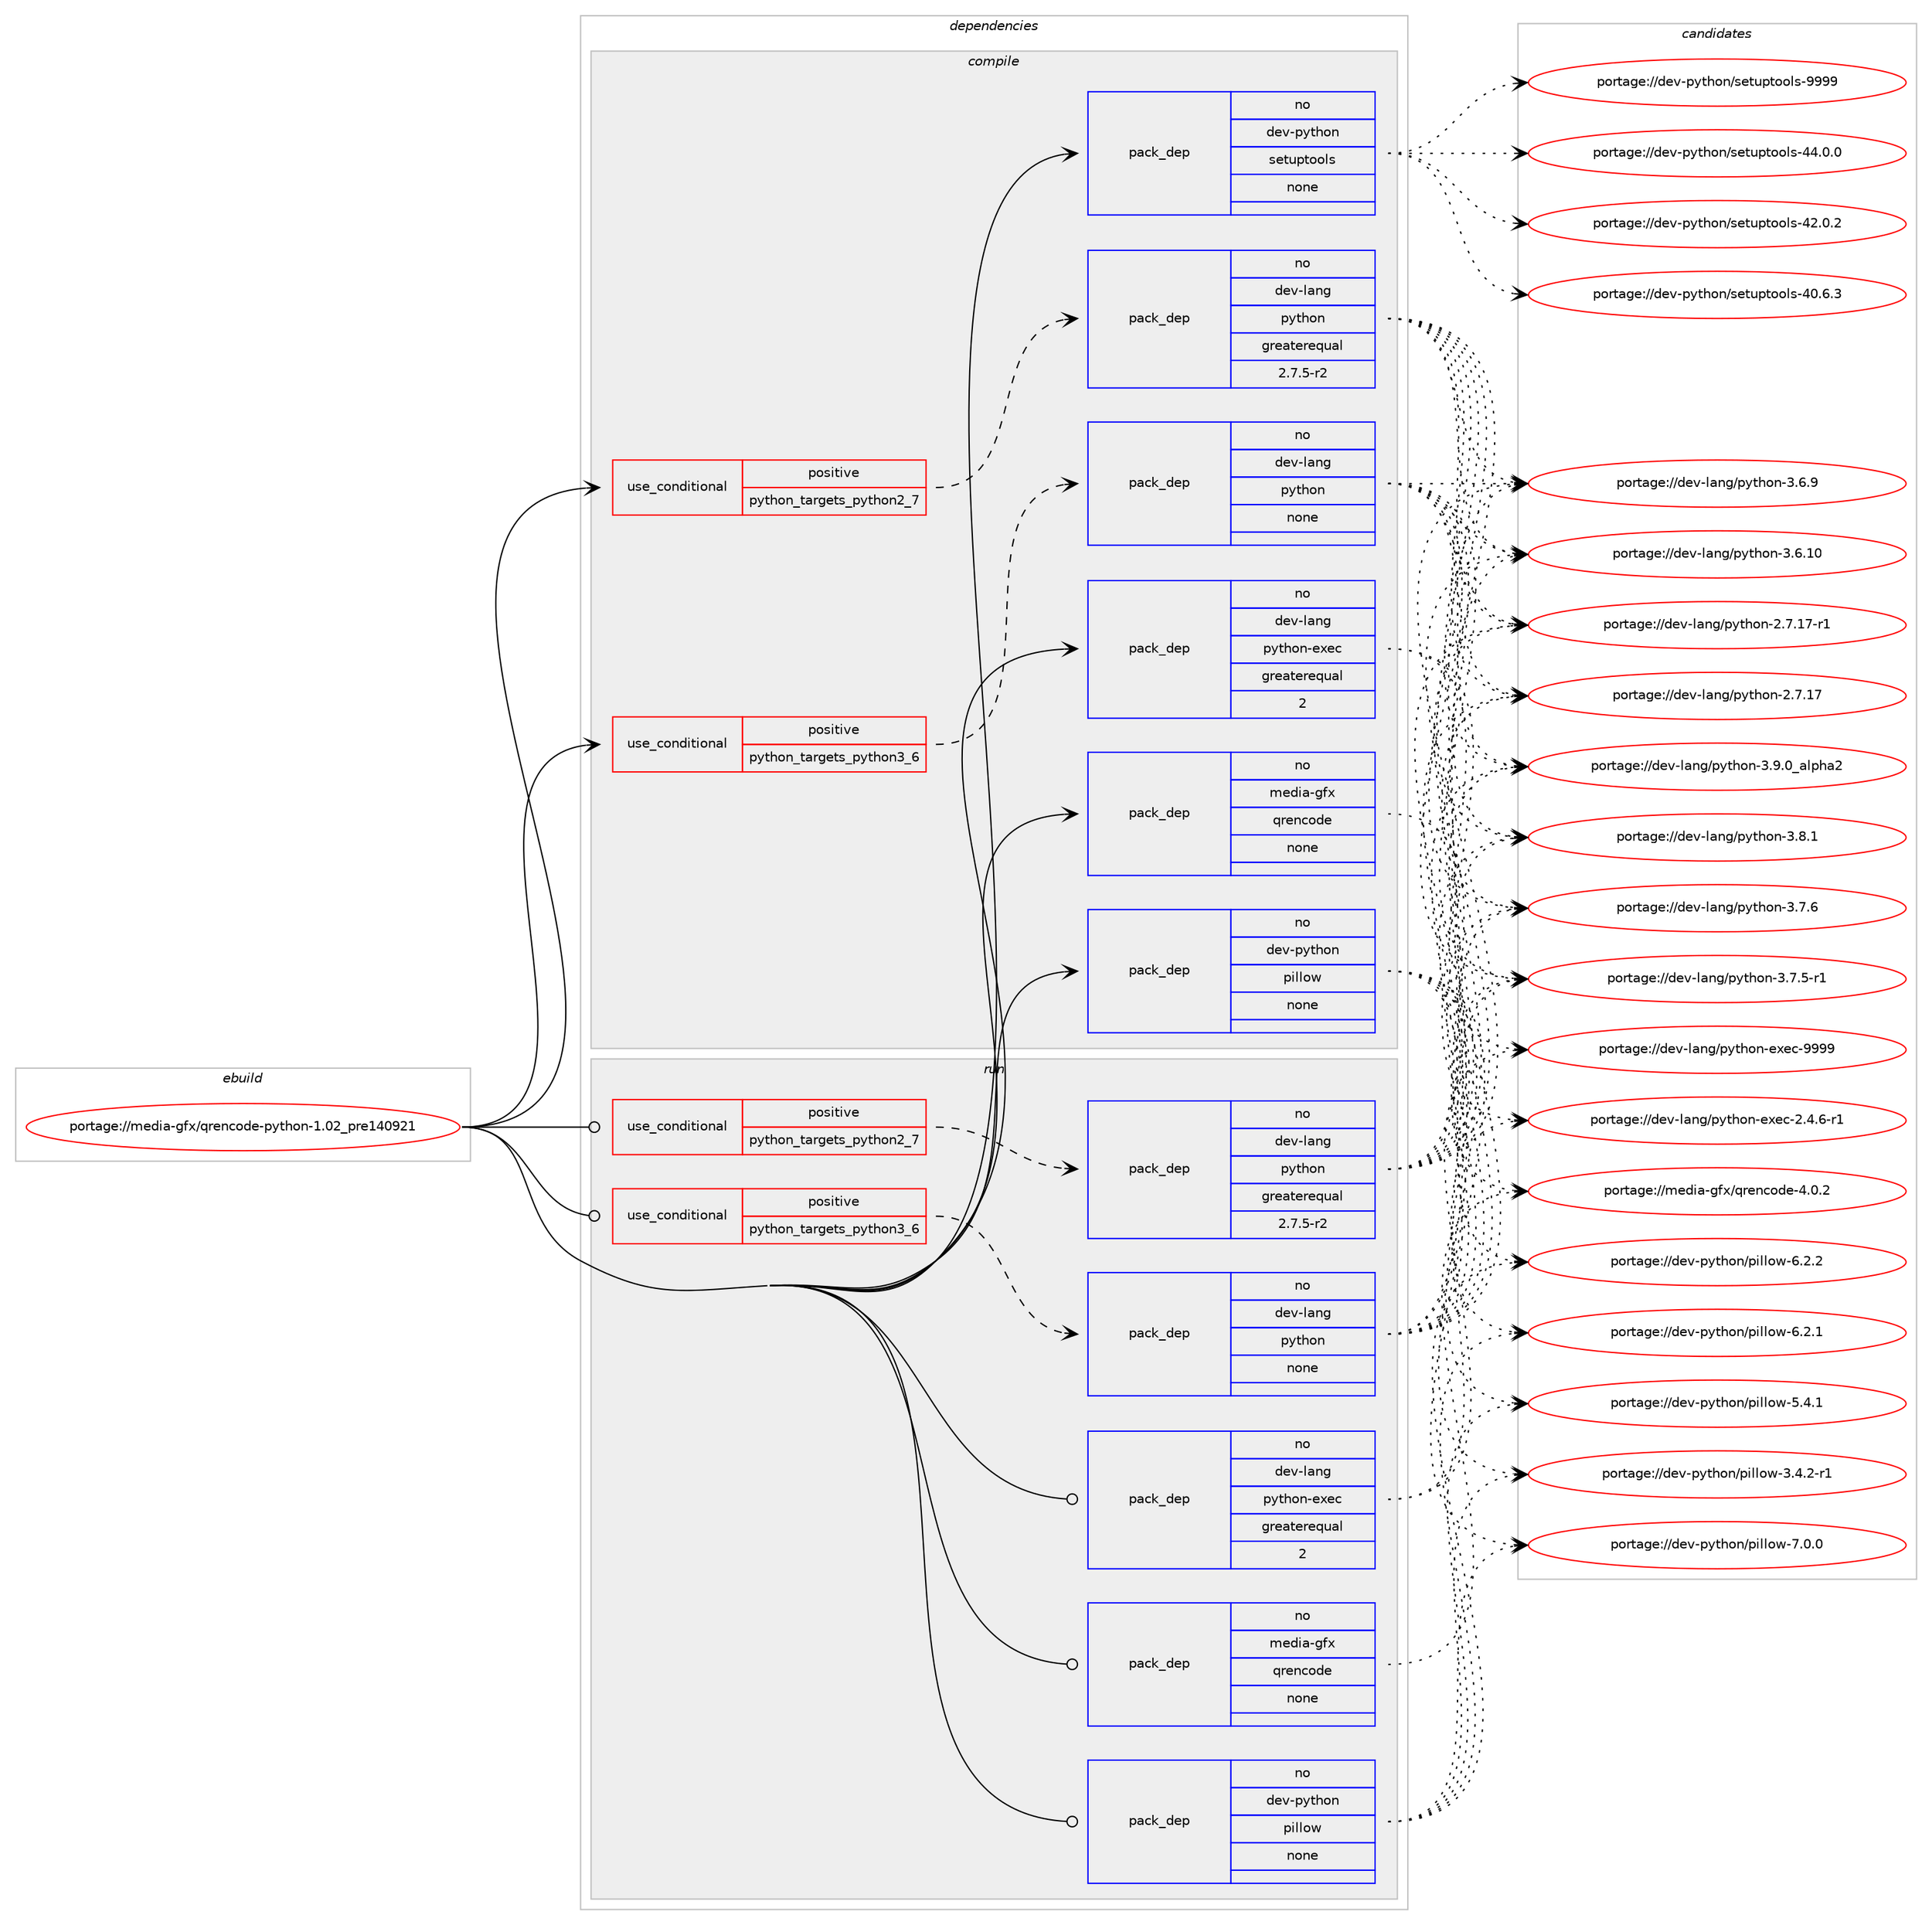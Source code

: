 digraph prolog {

# *************
# Graph options
# *************

newrank=true;
concentrate=true;
compound=true;
graph [rankdir=LR,fontname=Helvetica,fontsize=10,ranksep=1.5];#, ranksep=2.5, nodesep=0.2];
edge  [arrowhead=vee];
node  [fontname=Helvetica,fontsize=10];

# **********
# The ebuild
# **********

subgraph cluster_leftcol {
color=gray;
rank=same;
label=<<i>ebuild</i>>;
id [label="portage://media-gfx/qrencode-python-1.02_pre140921", color=red, width=4, href="../media-gfx/qrencode-python-1.02_pre140921.svg"];
}

# ****************
# The dependencies
# ****************

subgraph cluster_midcol {
color=gray;
label=<<i>dependencies</i>>;
subgraph cluster_compile {
fillcolor="#eeeeee";
style=filled;
label=<<i>compile</i>>;
subgraph cond50051 {
dependency218258 [label=<<TABLE BORDER="0" CELLBORDER="1" CELLSPACING="0" CELLPADDING="4"><TR><TD ROWSPAN="3" CELLPADDING="10">use_conditional</TD></TR><TR><TD>positive</TD></TR><TR><TD>python_targets_python2_7</TD></TR></TABLE>>, shape=none, color=red];
subgraph pack164823 {
dependency218259 [label=<<TABLE BORDER="0" CELLBORDER="1" CELLSPACING="0" CELLPADDING="4" WIDTH="220"><TR><TD ROWSPAN="6" CELLPADDING="30">pack_dep</TD></TR><TR><TD WIDTH="110">no</TD></TR><TR><TD>dev-lang</TD></TR><TR><TD>python</TD></TR><TR><TD>greaterequal</TD></TR><TR><TD>2.7.5-r2</TD></TR></TABLE>>, shape=none, color=blue];
}
dependency218258:e -> dependency218259:w [weight=20,style="dashed",arrowhead="vee"];
}
id:e -> dependency218258:w [weight=20,style="solid",arrowhead="vee"];
subgraph cond50052 {
dependency218260 [label=<<TABLE BORDER="0" CELLBORDER="1" CELLSPACING="0" CELLPADDING="4"><TR><TD ROWSPAN="3" CELLPADDING="10">use_conditional</TD></TR><TR><TD>positive</TD></TR><TR><TD>python_targets_python3_6</TD></TR></TABLE>>, shape=none, color=red];
subgraph pack164824 {
dependency218261 [label=<<TABLE BORDER="0" CELLBORDER="1" CELLSPACING="0" CELLPADDING="4" WIDTH="220"><TR><TD ROWSPAN="6" CELLPADDING="30">pack_dep</TD></TR><TR><TD WIDTH="110">no</TD></TR><TR><TD>dev-lang</TD></TR><TR><TD>python</TD></TR><TR><TD>none</TD></TR><TR><TD></TD></TR></TABLE>>, shape=none, color=blue];
}
dependency218260:e -> dependency218261:w [weight=20,style="dashed",arrowhead="vee"];
}
id:e -> dependency218260:w [weight=20,style="solid",arrowhead="vee"];
subgraph pack164825 {
dependency218262 [label=<<TABLE BORDER="0" CELLBORDER="1" CELLSPACING="0" CELLPADDING="4" WIDTH="220"><TR><TD ROWSPAN="6" CELLPADDING="30">pack_dep</TD></TR><TR><TD WIDTH="110">no</TD></TR><TR><TD>dev-lang</TD></TR><TR><TD>python-exec</TD></TR><TR><TD>greaterequal</TD></TR><TR><TD>2</TD></TR></TABLE>>, shape=none, color=blue];
}
id:e -> dependency218262:w [weight=20,style="solid",arrowhead="vee"];
subgraph pack164826 {
dependency218263 [label=<<TABLE BORDER="0" CELLBORDER="1" CELLSPACING="0" CELLPADDING="4" WIDTH="220"><TR><TD ROWSPAN="6" CELLPADDING="30">pack_dep</TD></TR><TR><TD WIDTH="110">no</TD></TR><TR><TD>dev-python</TD></TR><TR><TD>pillow</TD></TR><TR><TD>none</TD></TR><TR><TD></TD></TR></TABLE>>, shape=none, color=blue];
}
id:e -> dependency218263:w [weight=20,style="solid",arrowhead="vee"];
subgraph pack164827 {
dependency218264 [label=<<TABLE BORDER="0" CELLBORDER="1" CELLSPACING="0" CELLPADDING="4" WIDTH="220"><TR><TD ROWSPAN="6" CELLPADDING="30">pack_dep</TD></TR><TR><TD WIDTH="110">no</TD></TR><TR><TD>dev-python</TD></TR><TR><TD>setuptools</TD></TR><TR><TD>none</TD></TR><TR><TD></TD></TR></TABLE>>, shape=none, color=blue];
}
id:e -> dependency218264:w [weight=20,style="solid",arrowhead="vee"];
subgraph pack164828 {
dependency218265 [label=<<TABLE BORDER="0" CELLBORDER="1" CELLSPACING="0" CELLPADDING="4" WIDTH="220"><TR><TD ROWSPAN="6" CELLPADDING="30">pack_dep</TD></TR><TR><TD WIDTH="110">no</TD></TR><TR><TD>media-gfx</TD></TR><TR><TD>qrencode</TD></TR><TR><TD>none</TD></TR><TR><TD></TD></TR></TABLE>>, shape=none, color=blue];
}
id:e -> dependency218265:w [weight=20,style="solid",arrowhead="vee"];
}
subgraph cluster_compileandrun {
fillcolor="#eeeeee";
style=filled;
label=<<i>compile and run</i>>;
}
subgraph cluster_run {
fillcolor="#eeeeee";
style=filled;
label=<<i>run</i>>;
subgraph cond50053 {
dependency218266 [label=<<TABLE BORDER="0" CELLBORDER="1" CELLSPACING="0" CELLPADDING="4"><TR><TD ROWSPAN="3" CELLPADDING="10">use_conditional</TD></TR><TR><TD>positive</TD></TR><TR><TD>python_targets_python2_7</TD></TR></TABLE>>, shape=none, color=red];
subgraph pack164829 {
dependency218267 [label=<<TABLE BORDER="0" CELLBORDER="1" CELLSPACING="0" CELLPADDING="4" WIDTH="220"><TR><TD ROWSPAN="6" CELLPADDING="30">pack_dep</TD></TR><TR><TD WIDTH="110">no</TD></TR><TR><TD>dev-lang</TD></TR><TR><TD>python</TD></TR><TR><TD>greaterequal</TD></TR><TR><TD>2.7.5-r2</TD></TR></TABLE>>, shape=none, color=blue];
}
dependency218266:e -> dependency218267:w [weight=20,style="dashed",arrowhead="vee"];
}
id:e -> dependency218266:w [weight=20,style="solid",arrowhead="odot"];
subgraph cond50054 {
dependency218268 [label=<<TABLE BORDER="0" CELLBORDER="1" CELLSPACING="0" CELLPADDING="4"><TR><TD ROWSPAN="3" CELLPADDING="10">use_conditional</TD></TR><TR><TD>positive</TD></TR><TR><TD>python_targets_python3_6</TD></TR></TABLE>>, shape=none, color=red];
subgraph pack164830 {
dependency218269 [label=<<TABLE BORDER="0" CELLBORDER="1" CELLSPACING="0" CELLPADDING="4" WIDTH="220"><TR><TD ROWSPAN="6" CELLPADDING="30">pack_dep</TD></TR><TR><TD WIDTH="110">no</TD></TR><TR><TD>dev-lang</TD></TR><TR><TD>python</TD></TR><TR><TD>none</TD></TR><TR><TD></TD></TR></TABLE>>, shape=none, color=blue];
}
dependency218268:e -> dependency218269:w [weight=20,style="dashed",arrowhead="vee"];
}
id:e -> dependency218268:w [weight=20,style="solid",arrowhead="odot"];
subgraph pack164831 {
dependency218270 [label=<<TABLE BORDER="0" CELLBORDER="1" CELLSPACING="0" CELLPADDING="4" WIDTH="220"><TR><TD ROWSPAN="6" CELLPADDING="30">pack_dep</TD></TR><TR><TD WIDTH="110">no</TD></TR><TR><TD>dev-lang</TD></TR><TR><TD>python-exec</TD></TR><TR><TD>greaterequal</TD></TR><TR><TD>2</TD></TR></TABLE>>, shape=none, color=blue];
}
id:e -> dependency218270:w [weight=20,style="solid",arrowhead="odot"];
subgraph pack164832 {
dependency218271 [label=<<TABLE BORDER="0" CELLBORDER="1" CELLSPACING="0" CELLPADDING="4" WIDTH="220"><TR><TD ROWSPAN="6" CELLPADDING="30">pack_dep</TD></TR><TR><TD WIDTH="110">no</TD></TR><TR><TD>dev-python</TD></TR><TR><TD>pillow</TD></TR><TR><TD>none</TD></TR><TR><TD></TD></TR></TABLE>>, shape=none, color=blue];
}
id:e -> dependency218271:w [weight=20,style="solid",arrowhead="odot"];
subgraph pack164833 {
dependency218272 [label=<<TABLE BORDER="0" CELLBORDER="1" CELLSPACING="0" CELLPADDING="4" WIDTH="220"><TR><TD ROWSPAN="6" CELLPADDING="30">pack_dep</TD></TR><TR><TD WIDTH="110">no</TD></TR><TR><TD>media-gfx</TD></TR><TR><TD>qrencode</TD></TR><TR><TD>none</TD></TR><TR><TD></TD></TR></TABLE>>, shape=none, color=blue];
}
id:e -> dependency218272:w [weight=20,style="solid",arrowhead="odot"];
}
}

# **************
# The candidates
# **************

subgraph cluster_choices {
rank=same;
color=gray;
label=<<i>candidates</i>>;

subgraph choice164823 {
color=black;
nodesep=1;
choice10010111845108971101034711212111610411111045514657464895971081121049750 [label="portage://dev-lang/python-3.9.0_alpha2", color=red, width=4,href="../dev-lang/python-3.9.0_alpha2.svg"];
choice100101118451089711010347112121116104111110455146564649 [label="portage://dev-lang/python-3.8.1", color=red, width=4,href="../dev-lang/python-3.8.1.svg"];
choice100101118451089711010347112121116104111110455146554654 [label="portage://dev-lang/python-3.7.6", color=red, width=4,href="../dev-lang/python-3.7.6.svg"];
choice1001011184510897110103471121211161041111104551465546534511449 [label="portage://dev-lang/python-3.7.5-r1", color=red, width=4,href="../dev-lang/python-3.7.5-r1.svg"];
choice100101118451089711010347112121116104111110455146544657 [label="portage://dev-lang/python-3.6.9", color=red, width=4,href="../dev-lang/python-3.6.9.svg"];
choice10010111845108971101034711212111610411111045514654464948 [label="portage://dev-lang/python-3.6.10", color=red, width=4,href="../dev-lang/python-3.6.10.svg"];
choice100101118451089711010347112121116104111110455046554649554511449 [label="portage://dev-lang/python-2.7.17-r1", color=red, width=4,href="../dev-lang/python-2.7.17-r1.svg"];
choice10010111845108971101034711212111610411111045504655464955 [label="portage://dev-lang/python-2.7.17", color=red, width=4,href="../dev-lang/python-2.7.17.svg"];
dependency218259:e -> choice10010111845108971101034711212111610411111045514657464895971081121049750:w [style=dotted,weight="100"];
dependency218259:e -> choice100101118451089711010347112121116104111110455146564649:w [style=dotted,weight="100"];
dependency218259:e -> choice100101118451089711010347112121116104111110455146554654:w [style=dotted,weight="100"];
dependency218259:e -> choice1001011184510897110103471121211161041111104551465546534511449:w [style=dotted,weight="100"];
dependency218259:e -> choice100101118451089711010347112121116104111110455146544657:w [style=dotted,weight="100"];
dependency218259:e -> choice10010111845108971101034711212111610411111045514654464948:w [style=dotted,weight="100"];
dependency218259:e -> choice100101118451089711010347112121116104111110455046554649554511449:w [style=dotted,weight="100"];
dependency218259:e -> choice10010111845108971101034711212111610411111045504655464955:w [style=dotted,weight="100"];
}
subgraph choice164824 {
color=black;
nodesep=1;
choice10010111845108971101034711212111610411111045514657464895971081121049750 [label="portage://dev-lang/python-3.9.0_alpha2", color=red, width=4,href="../dev-lang/python-3.9.0_alpha2.svg"];
choice100101118451089711010347112121116104111110455146564649 [label="portage://dev-lang/python-3.8.1", color=red, width=4,href="../dev-lang/python-3.8.1.svg"];
choice100101118451089711010347112121116104111110455146554654 [label="portage://dev-lang/python-3.7.6", color=red, width=4,href="../dev-lang/python-3.7.6.svg"];
choice1001011184510897110103471121211161041111104551465546534511449 [label="portage://dev-lang/python-3.7.5-r1", color=red, width=4,href="../dev-lang/python-3.7.5-r1.svg"];
choice100101118451089711010347112121116104111110455146544657 [label="portage://dev-lang/python-3.6.9", color=red, width=4,href="../dev-lang/python-3.6.9.svg"];
choice10010111845108971101034711212111610411111045514654464948 [label="portage://dev-lang/python-3.6.10", color=red, width=4,href="../dev-lang/python-3.6.10.svg"];
choice100101118451089711010347112121116104111110455046554649554511449 [label="portage://dev-lang/python-2.7.17-r1", color=red, width=4,href="../dev-lang/python-2.7.17-r1.svg"];
choice10010111845108971101034711212111610411111045504655464955 [label="portage://dev-lang/python-2.7.17", color=red, width=4,href="../dev-lang/python-2.7.17.svg"];
dependency218261:e -> choice10010111845108971101034711212111610411111045514657464895971081121049750:w [style=dotted,weight="100"];
dependency218261:e -> choice100101118451089711010347112121116104111110455146564649:w [style=dotted,weight="100"];
dependency218261:e -> choice100101118451089711010347112121116104111110455146554654:w [style=dotted,weight="100"];
dependency218261:e -> choice1001011184510897110103471121211161041111104551465546534511449:w [style=dotted,weight="100"];
dependency218261:e -> choice100101118451089711010347112121116104111110455146544657:w [style=dotted,weight="100"];
dependency218261:e -> choice10010111845108971101034711212111610411111045514654464948:w [style=dotted,weight="100"];
dependency218261:e -> choice100101118451089711010347112121116104111110455046554649554511449:w [style=dotted,weight="100"];
dependency218261:e -> choice10010111845108971101034711212111610411111045504655464955:w [style=dotted,weight="100"];
}
subgraph choice164825 {
color=black;
nodesep=1;
choice10010111845108971101034711212111610411111045101120101994557575757 [label="portage://dev-lang/python-exec-9999", color=red, width=4,href="../dev-lang/python-exec-9999.svg"];
choice10010111845108971101034711212111610411111045101120101994550465246544511449 [label="portage://dev-lang/python-exec-2.4.6-r1", color=red, width=4,href="../dev-lang/python-exec-2.4.6-r1.svg"];
dependency218262:e -> choice10010111845108971101034711212111610411111045101120101994557575757:w [style=dotted,weight="100"];
dependency218262:e -> choice10010111845108971101034711212111610411111045101120101994550465246544511449:w [style=dotted,weight="100"];
}
subgraph choice164826 {
color=black;
nodesep=1;
choice1001011184511212111610411111047112105108108111119455546484648 [label="portage://dev-python/pillow-7.0.0", color=red, width=4,href="../dev-python/pillow-7.0.0.svg"];
choice1001011184511212111610411111047112105108108111119455446504650 [label="portage://dev-python/pillow-6.2.2", color=red, width=4,href="../dev-python/pillow-6.2.2.svg"];
choice1001011184511212111610411111047112105108108111119455446504649 [label="portage://dev-python/pillow-6.2.1", color=red, width=4,href="../dev-python/pillow-6.2.1.svg"];
choice1001011184511212111610411111047112105108108111119455346524649 [label="portage://dev-python/pillow-5.4.1", color=red, width=4,href="../dev-python/pillow-5.4.1.svg"];
choice10010111845112121116104111110471121051081081111194551465246504511449 [label="portage://dev-python/pillow-3.4.2-r1", color=red, width=4,href="../dev-python/pillow-3.4.2-r1.svg"];
dependency218263:e -> choice1001011184511212111610411111047112105108108111119455546484648:w [style=dotted,weight="100"];
dependency218263:e -> choice1001011184511212111610411111047112105108108111119455446504650:w [style=dotted,weight="100"];
dependency218263:e -> choice1001011184511212111610411111047112105108108111119455446504649:w [style=dotted,weight="100"];
dependency218263:e -> choice1001011184511212111610411111047112105108108111119455346524649:w [style=dotted,weight="100"];
dependency218263:e -> choice10010111845112121116104111110471121051081081111194551465246504511449:w [style=dotted,weight="100"];
}
subgraph choice164827 {
color=black;
nodesep=1;
choice10010111845112121116104111110471151011161171121161111111081154557575757 [label="portage://dev-python/setuptools-9999", color=red, width=4,href="../dev-python/setuptools-9999.svg"];
choice100101118451121211161041111104711510111611711211611111110811545525246484648 [label="portage://dev-python/setuptools-44.0.0", color=red, width=4,href="../dev-python/setuptools-44.0.0.svg"];
choice100101118451121211161041111104711510111611711211611111110811545525046484650 [label="portage://dev-python/setuptools-42.0.2", color=red, width=4,href="../dev-python/setuptools-42.0.2.svg"];
choice100101118451121211161041111104711510111611711211611111110811545524846544651 [label="portage://dev-python/setuptools-40.6.3", color=red, width=4,href="../dev-python/setuptools-40.6.3.svg"];
dependency218264:e -> choice10010111845112121116104111110471151011161171121161111111081154557575757:w [style=dotted,weight="100"];
dependency218264:e -> choice100101118451121211161041111104711510111611711211611111110811545525246484648:w [style=dotted,weight="100"];
dependency218264:e -> choice100101118451121211161041111104711510111611711211611111110811545525046484650:w [style=dotted,weight="100"];
dependency218264:e -> choice100101118451121211161041111104711510111611711211611111110811545524846544651:w [style=dotted,weight="100"];
}
subgraph choice164828 {
color=black;
nodesep=1;
choice10910110010597451031021204711311410111099111100101455246484650 [label="portage://media-gfx/qrencode-4.0.2", color=red, width=4,href="../media-gfx/qrencode-4.0.2.svg"];
dependency218265:e -> choice10910110010597451031021204711311410111099111100101455246484650:w [style=dotted,weight="100"];
}
subgraph choice164829 {
color=black;
nodesep=1;
choice10010111845108971101034711212111610411111045514657464895971081121049750 [label="portage://dev-lang/python-3.9.0_alpha2", color=red, width=4,href="../dev-lang/python-3.9.0_alpha2.svg"];
choice100101118451089711010347112121116104111110455146564649 [label="portage://dev-lang/python-3.8.1", color=red, width=4,href="../dev-lang/python-3.8.1.svg"];
choice100101118451089711010347112121116104111110455146554654 [label="portage://dev-lang/python-3.7.6", color=red, width=4,href="../dev-lang/python-3.7.6.svg"];
choice1001011184510897110103471121211161041111104551465546534511449 [label="portage://dev-lang/python-3.7.5-r1", color=red, width=4,href="../dev-lang/python-3.7.5-r1.svg"];
choice100101118451089711010347112121116104111110455146544657 [label="portage://dev-lang/python-3.6.9", color=red, width=4,href="../dev-lang/python-3.6.9.svg"];
choice10010111845108971101034711212111610411111045514654464948 [label="portage://dev-lang/python-3.6.10", color=red, width=4,href="../dev-lang/python-3.6.10.svg"];
choice100101118451089711010347112121116104111110455046554649554511449 [label="portage://dev-lang/python-2.7.17-r1", color=red, width=4,href="../dev-lang/python-2.7.17-r1.svg"];
choice10010111845108971101034711212111610411111045504655464955 [label="portage://dev-lang/python-2.7.17", color=red, width=4,href="../dev-lang/python-2.7.17.svg"];
dependency218267:e -> choice10010111845108971101034711212111610411111045514657464895971081121049750:w [style=dotted,weight="100"];
dependency218267:e -> choice100101118451089711010347112121116104111110455146564649:w [style=dotted,weight="100"];
dependency218267:e -> choice100101118451089711010347112121116104111110455146554654:w [style=dotted,weight="100"];
dependency218267:e -> choice1001011184510897110103471121211161041111104551465546534511449:w [style=dotted,weight="100"];
dependency218267:e -> choice100101118451089711010347112121116104111110455146544657:w [style=dotted,weight="100"];
dependency218267:e -> choice10010111845108971101034711212111610411111045514654464948:w [style=dotted,weight="100"];
dependency218267:e -> choice100101118451089711010347112121116104111110455046554649554511449:w [style=dotted,weight="100"];
dependency218267:e -> choice10010111845108971101034711212111610411111045504655464955:w [style=dotted,weight="100"];
}
subgraph choice164830 {
color=black;
nodesep=1;
choice10010111845108971101034711212111610411111045514657464895971081121049750 [label="portage://dev-lang/python-3.9.0_alpha2", color=red, width=4,href="../dev-lang/python-3.9.0_alpha2.svg"];
choice100101118451089711010347112121116104111110455146564649 [label="portage://dev-lang/python-3.8.1", color=red, width=4,href="../dev-lang/python-3.8.1.svg"];
choice100101118451089711010347112121116104111110455146554654 [label="portage://dev-lang/python-3.7.6", color=red, width=4,href="../dev-lang/python-3.7.6.svg"];
choice1001011184510897110103471121211161041111104551465546534511449 [label="portage://dev-lang/python-3.7.5-r1", color=red, width=4,href="../dev-lang/python-3.7.5-r1.svg"];
choice100101118451089711010347112121116104111110455146544657 [label="portage://dev-lang/python-3.6.9", color=red, width=4,href="../dev-lang/python-3.6.9.svg"];
choice10010111845108971101034711212111610411111045514654464948 [label="portage://dev-lang/python-3.6.10", color=red, width=4,href="../dev-lang/python-3.6.10.svg"];
choice100101118451089711010347112121116104111110455046554649554511449 [label="portage://dev-lang/python-2.7.17-r1", color=red, width=4,href="../dev-lang/python-2.7.17-r1.svg"];
choice10010111845108971101034711212111610411111045504655464955 [label="portage://dev-lang/python-2.7.17", color=red, width=4,href="../dev-lang/python-2.7.17.svg"];
dependency218269:e -> choice10010111845108971101034711212111610411111045514657464895971081121049750:w [style=dotted,weight="100"];
dependency218269:e -> choice100101118451089711010347112121116104111110455146564649:w [style=dotted,weight="100"];
dependency218269:e -> choice100101118451089711010347112121116104111110455146554654:w [style=dotted,weight="100"];
dependency218269:e -> choice1001011184510897110103471121211161041111104551465546534511449:w [style=dotted,weight="100"];
dependency218269:e -> choice100101118451089711010347112121116104111110455146544657:w [style=dotted,weight="100"];
dependency218269:e -> choice10010111845108971101034711212111610411111045514654464948:w [style=dotted,weight="100"];
dependency218269:e -> choice100101118451089711010347112121116104111110455046554649554511449:w [style=dotted,weight="100"];
dependency218269:e -> choice10010111845108971101034711212111610411111045504655464955:w [style=dotted,weight="100"];
}
subgraph choice164831 {
color=black;
nodesep=1;
choice10010111845108971101034711212111610411111045101120101994557575757 [label="portage://dev-lang/python-exec-9999", color=red, width=4,href="../dev-lang/python-exec-9999.svg"];
choice10010111845108971101034711212111610411111045101120101994550465246544511449 [label="portage://dev-lang/python-exec-2.4.6-r1", color=red, width=4,href="../dev-lang/python-exec-2.4.6-r1.svg"];
dependency218270:e -> choice10010111845108971101034711212111610411111045101120101994557575757:w [style=dotted,weight="100"];
dependency218270:e -> choice10010111845108971101034711212111610411111045101120101994550465246544511449:w [style=dotted,weight="100"];
}
subgraph choice164832 {
color=black;
nodesep=1;
choice1001011184511212111610411111047112105108108111119455546484648 [label="portage://dev-python/pillow-7.0.0", color=red, width=4,href="../dev-python/pillow-7.0.0.svg"];
choice1001011184511212111610411111047112105108108111119455446504650 [label="portage://dev-python/pillow-6.2.2", color=red, width=4,href="../dev-python/pillow-6.2.2.svg"];
choice1001011184511212111610411111047112105108108111119455446504649 [label="portage://dev-python/pillow-6.2.1", color=red, width=4,href="../dev-python/pillow-6.2.1.svg"];
choice1001011184511212111610411111047112105108108111119455346524649 [label="portage://dev-python/pillow-5.4.1", color=red, width=4,href="../dev-python/pillow-5.4.1.svg"];
choice10010111845112121116104111110471121051081081111194551465246504511449 [label="portage://dev-python/pillow-3.4.2-r1", color=red, width=4,href="../dev-python/pillow-3.4.2-r1.svg"];
dependency218271:e -> choice1001011184511212111610411111047112105108108111119455546484648:w [style=dotted,weight="100"];
dependency218271:e -> choice1001011184511212111610411111047112105108108111119455446504650:w [style=dotted,weight="100"];
dependency218271:e -> choice1001011184511212111610411111047112105108108111119455446504649:w [style=dotted,weight="100"];
dependency218271:e -> choice1001011184511212111610411111047112105108108111119455346524649:w [style=dotted,weight="100"];
dependency218271:e -> choice10010111845112121116104111110471121051081081111194551465246504511449:w [style=dotted,weight="100"];
}
subgraph choice164833 {
color=black;
nodesep=1;
choice10910110010597451031021204711311410111099111100101455246484650 [label="portage://media-gfx/qrencode-4.0.2", color=red, width=4,href="../media-gfx/qrencode-4.0.2.svg"];
dependency218272:e -> choice10910110010597451031021204711311410111099111100101455246484650:w [style=dotted,weight="100"];
}
}

}
